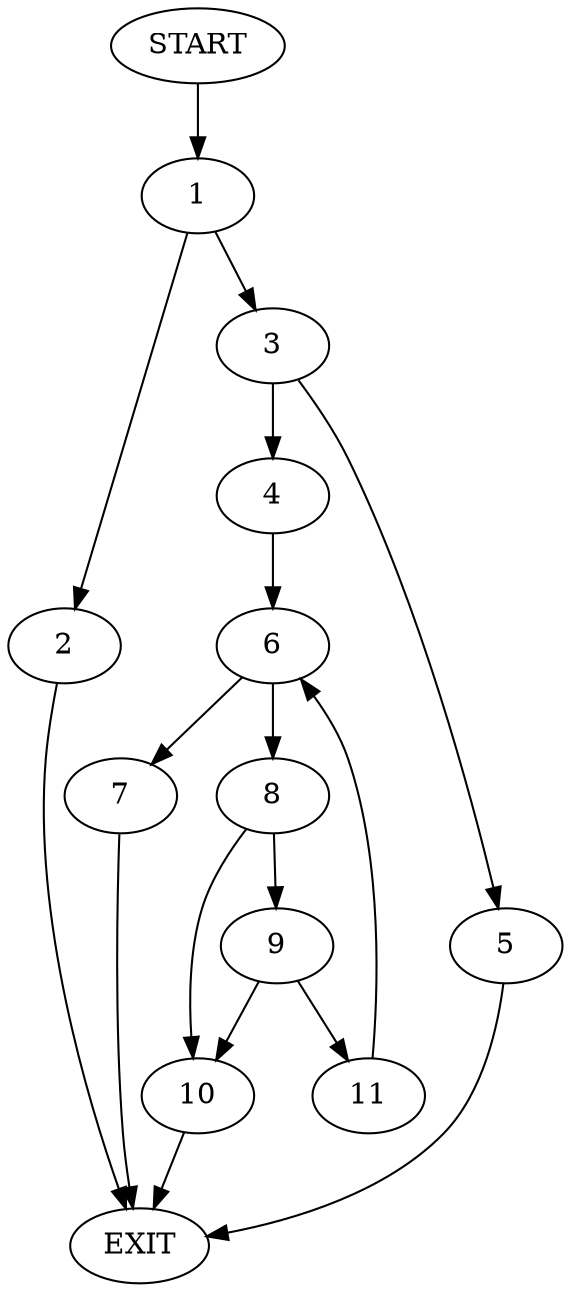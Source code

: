 digraph {
0 [label="START"]
12 [label="EXIT"]
0 -> 1
1 -> 2
1 -> 3
2 -> 12
3 -> 4
3 -> 5
5 -> 12
4 -> 6
6 -> 7
6 -> 8
7 -> 12
8 -> 9
8 -> 10
10 -> 12
9 -> 10
9 -> 11
11 -> 6
}
